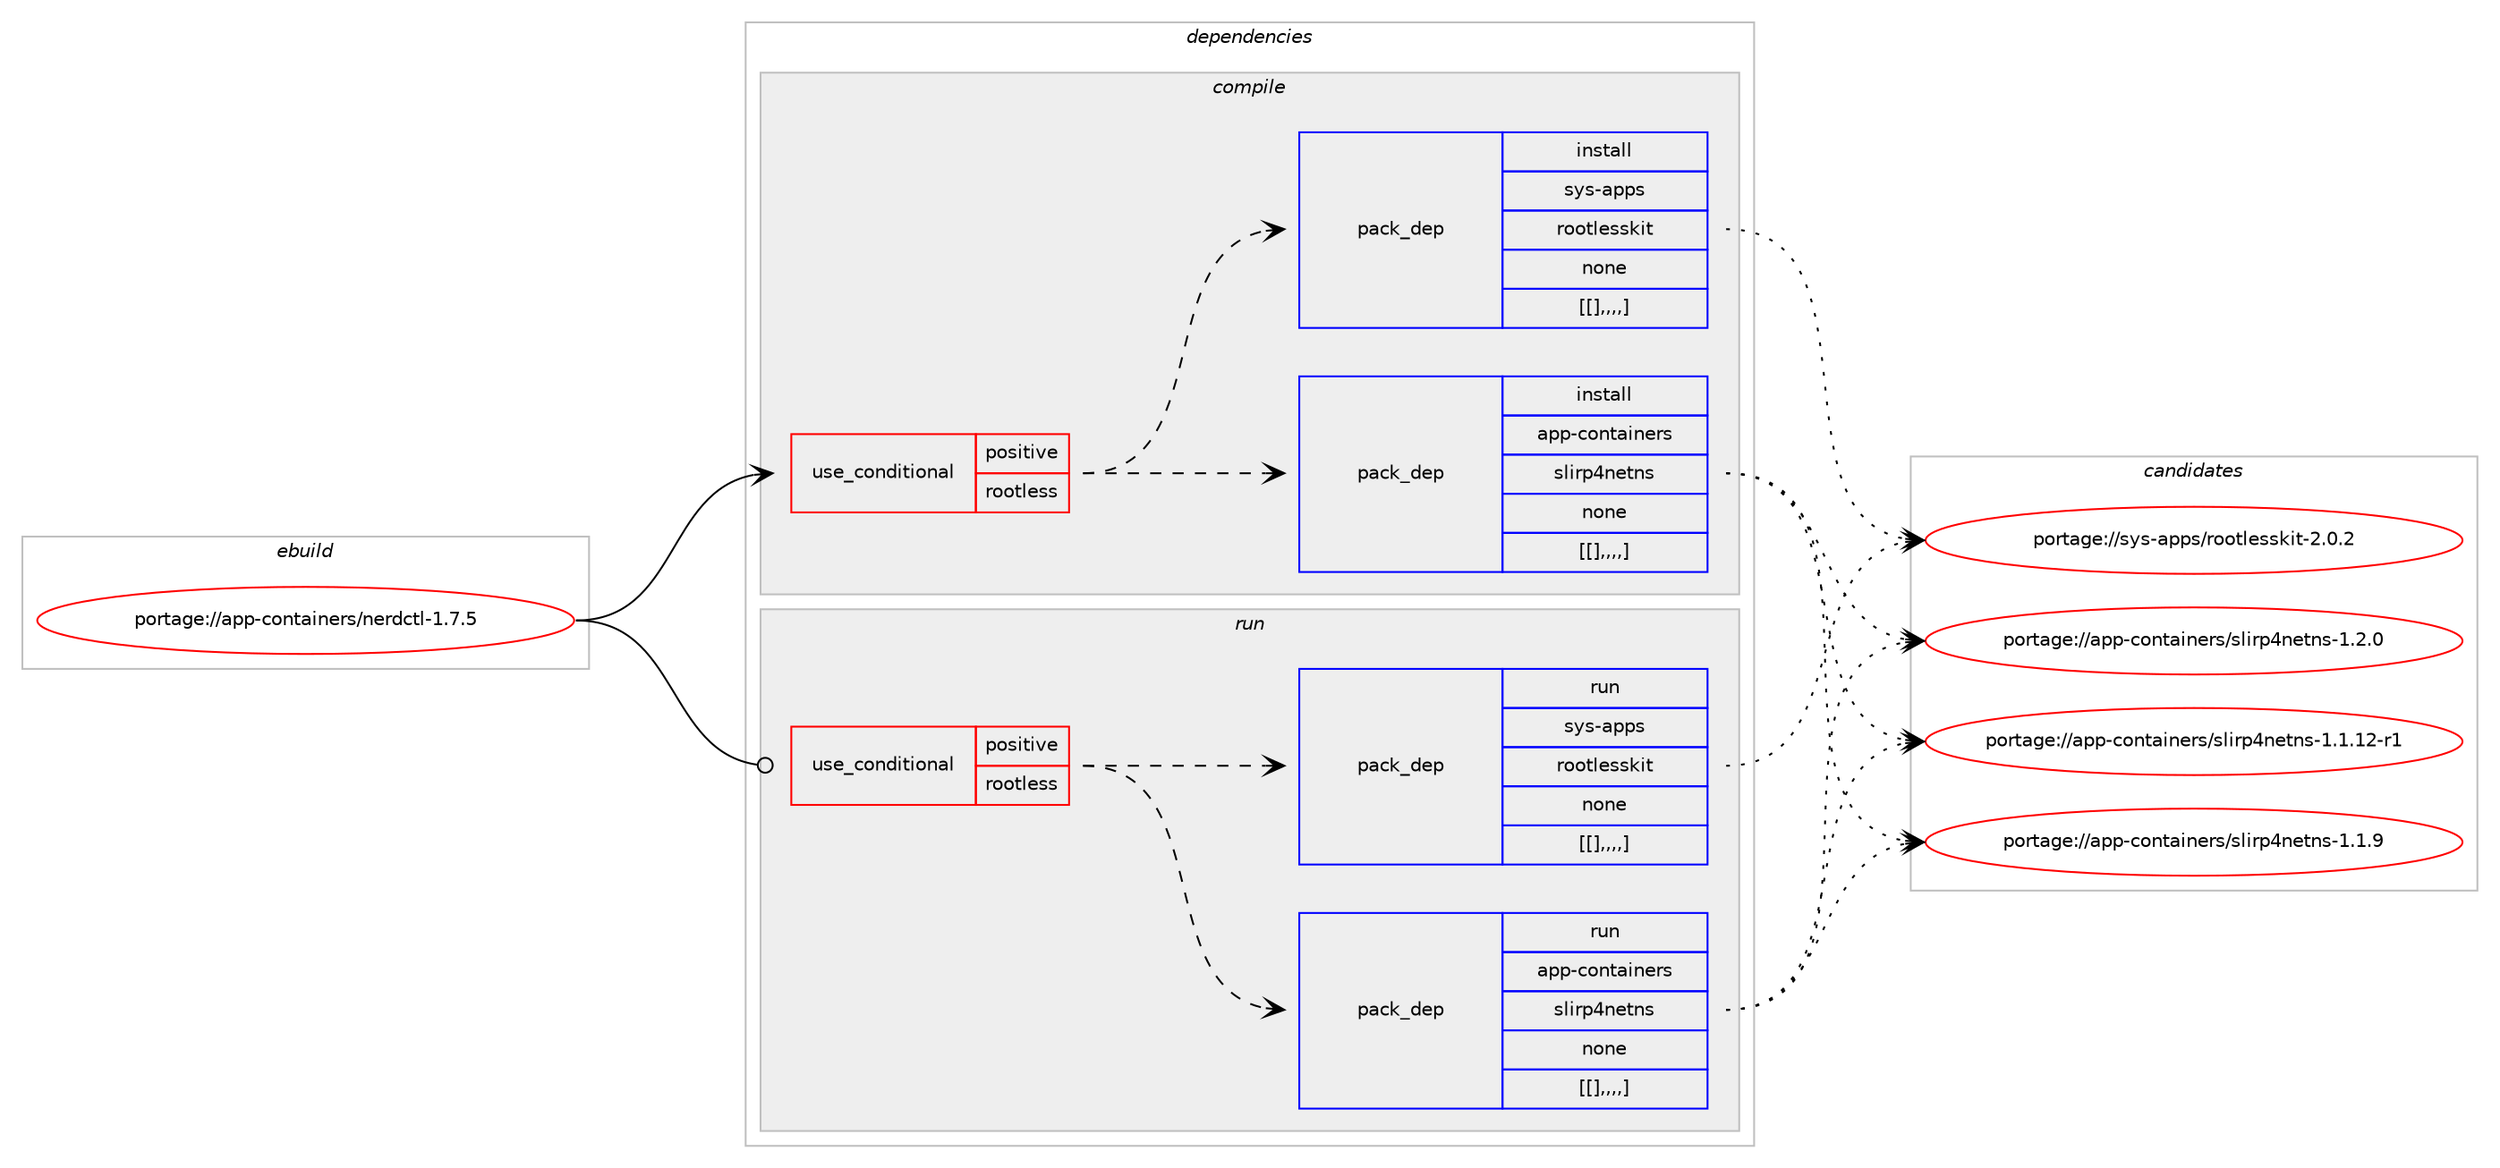digraph prolog {

# *************
# Graph options
# *************

newrank=true;
concentrate=true;
compound=true;
graph [rankdir=LR,fontname=Helvetica,fontsize=10,ranksep=1.5];#, ranksep=2.5, nodesep=0.2];
edge  [arrowhead=vee];
node  [fontname=Helvetica,fontsize=10];

# **********
# The ebuild
# **********

subgraph cluster_leftcol {
color=gray;
label=<<i>ebuild</i>>;
id [label="portage://app-containers/nerdctl-1.7.5", color=red, width=4, href="../app-containers/nerdctl-1.7.5.svg"];
}

# ****************
# The dependencies
# ****************

subgraph cluster_midcol {
color=gray;
label=<<i>dependencies</i>>;
subgraph cluster_compile {
fillcolor="#eeeeee";
style=filled;
label=<<i>compile</i>>;
subgraph cond3322 {
dependency12180 [label=<<TABLE BORDER="0" CELLBORDER="1" CELLSPACING="0" CELLPADDING="4"><TR><TD ROWSPAN="3" CELLPADDING="10">use_conditional</TD></TR><TR><TD>positive</TD></TR><TR><TD>rootless</TD></TR></TABLE>>, shape=none, color=red];
subgraph pack8789 {
dependency12181 [label=<<TABLE BORDER="0" CELLBORDER="1" CELLSPACING="0" CELLPADDING="4" WIDTH="220"><TR><TD ROWSPAN="6" CELLPADDING="30">pack_dep</TD></TR><TR><TD WIDTH="110">install</TD></TR><TR><TD>app-containers</TD></TR><TR><TD>slirp4netns</TD></TR><TR><TD>none</TD></TR><TR><TD>[[],,,,]</TD></TR></TABLE>>, shape=none, color=blue];
}
dependency12180:e -> dependency12181:w [weight=20,style="dashed",arrowhead="vee"];
subgraph pack8790 {
dependency12182 [label=<<TABLE BORDER="0" CELLBORDER="1" CELLSPACING="0" CELLPADDING="4" WIDTH="220"><TR><TD ROWSPAN="6" CELLPADDING="30">pack_dep</TD></TR><TR><TD WIDTH="110">install</TD></TR><TR><TD>sys-apps</TD></TR><TR><TD>rootlesskit</TD></TR><TR><TD>none</TD></TR><TR><TD>[[],,,,]</TD></TR></TABLE>>, shape=none, color=blue];
}
dependency12180:e -> dependency12182:w [weight=20,style="dashed",arrowhead="vee"];
}
id:e -> dependency12180:w [weight=20,style="solid",arrowhead="vee"];
}
subgraph cluster_compileandrun {
fillcolor="#eeeeee";
style=filled;
label=<<i>compile and run</i>>;
}
subgraph cluster_run {
fillcolor="#eeeeee";
style=filled;
label=<<i>run</i>>;
subgraph cond3323 {
dependency12183 [label=<<TABLE BORDER="0" CELLBORDER="1" CELLSPACING="0" CELLPADDING="4"><TR><TD ROWSPAN="3" CELLPADDING="10">use_conditional</TD></TR><TR><TD>positive</TD></TR><TR><TD>rootless</TD></TR></TABLE>>, shape=none, color=red];
subgraph pack8791 {
dependency12184 [label=<<TABLE BORDER="0" CELLBORDER="1" CELLSPACING="0" CELLPADDING="4" WIDTH="220"><TR><TD ROWSPAN="6" CELLPADDING="30">pack_dep</TD></TR><TR><TD WIDTH="110">run</TD></TR><TR><TD>app-containers</TD></TR><TR><TD>slirp4netns</TD></TR><TR><TD>none</TD></TR><TR><TD>[[],,,,]</TD></TR></TABLE>>, shape=none, color=blue];
}
dependency12183:e -> dependency12184:w [weight=20,style="dashed",arrowhead="vee"];
subgraph pack8792 {
dependency12185 [label=<<TABLE BORDER="0" CELLBORDER="1" CELLSPACING="0" CELLPADDING="4" WIDTH="220"><TR><TD ROWSPAN="6" CELLPADDING="30">pack_dep</TD></TR><TR><TD WIDTH="110">run</TD></TR><TR><TD>sys-apps</TD></TR><TR><TD>rootlesskit</TD></TR><TR><TD>none</TD></TR><TR><TD>[[],,,,]</TD></TR></TABLE>>, shape=none, color=blue];
}
dependency12183:e -> dependency12185:w [weight=20,style="dashed",arrowhead="vee"];
}
id:e -> dependency12183:w [weight=20,style="solid",arrowhead="odot"];
}
}

# **************
# The candidates
# **************

subgraph cluster_choices {
rank=same;
color=gray;
label=<<i>candidates</i>>;

subgraph choice8789 {
color=black;
nodesep=1;
choice971121124599111110116971051101011141154711510810511411252110101116110115454946504648 [label="portage://app-containers/slirp4netns-1.2.0", color=red, width=4,href="../app-containers/slirp4netns-1.2.0.svg"];
choice971121124599111110116971051101011141154711510810511411252110101116110115454946494649504511449 [label="portage://app-containers/slirp4netns-1.1.12-r1", color=red, width=4,href="../app-containers/slirp4netns-1.1.12-r1.svg"];
choice971121124599111110116971051101011141154711510810511411252110101116110115454946494657 [label="portage://app-containers/slirp4netns-1.1.9", color=red, width=4,href="../app-containers/slirp4netns-1.1.9.svg"];
dependency12181:e -> choice971121124599111110116971051101011141154711510810511411252110101116110115454946504648:w [style=dotted,weight="100"];
dependency12181:e -> choice971121124599111110116971051101011141154711510810511411252110101116110115454946494649504511449:w [style=dotted,weight="100"];
dependency12181:e -> choice971121124599111110116971051101011141154711510810511411252110101116110115454946494657:w [style=dotted,weight="100"];
}
subgraph choice8790 {
color=black;
nodesep=1;
choice115121115459711211211547114111111116108101115115107105116455046484650 [label="portage://sys-apps/rootlesskit-2.0.2", color=red, width=4,href="../sys-apps/rootlesskit-2.0.2.svg"];
dependency12182:e -> choice115121115459711211211547114111111116108101115115107105116455046484650:w [style=dotted,weight="100"];
}
subgraph choice8791 {
color=black;
nodesep=1;
choice971121124599111110116971051101011141154711510810511411252110101116110115454946504648 [label="portage://app-containers/slirp4netns-1.2.0", color=red, width=4,href="../app-containers/slirp4netns-1.2.0.svg"];
choice971121124599111110116971051101011141154711510810511411252110101116110115454946494649504511449 [label="portage://app-containers/slirp4netns-1.1.12-r1", color=red, width=4,href="../app-containers/slirp4netns-1.1.12-r1.svg"];
choice971121124599111110116971051101011141154711510810511411252110101116110115454946494657 [label="portage://app-containers/slirp4netns-1.1.9", color=red, width=4,href="../app-containers/slirp4netns-1.1.9.svg"];
dependency12184:e -> choice971121124599111110116971051101011141154711510810511411252110101116110115454946504648:w [style=dotted,weight="100"];
dependency12184:e -> choice971121124599111110116971051101011141154711510810511411252110101116110115454946494649504511449:w [style=dotted,weight="100"];
dependency12184:e -> choice971121124599111110116971051101011141154711510810511411252110101116110115454946494657:w [style=dotted,weight="100"];
}
subgraph choice8792 {
color=black;
nodesep=1;
choice115121115459711211211547114111111116108101115115107105116455046484650 [label="portage://sys-apps/rootlesskit-2.0.2", color=red, width=4,href="../sys-apps/rootlesskit-2.0.2.svg"];
dependency12185:e -> choice115121115459711211211547114111111116108101115115107105116455046484650:w [style=dotted,weight="100"];
}
}

}
